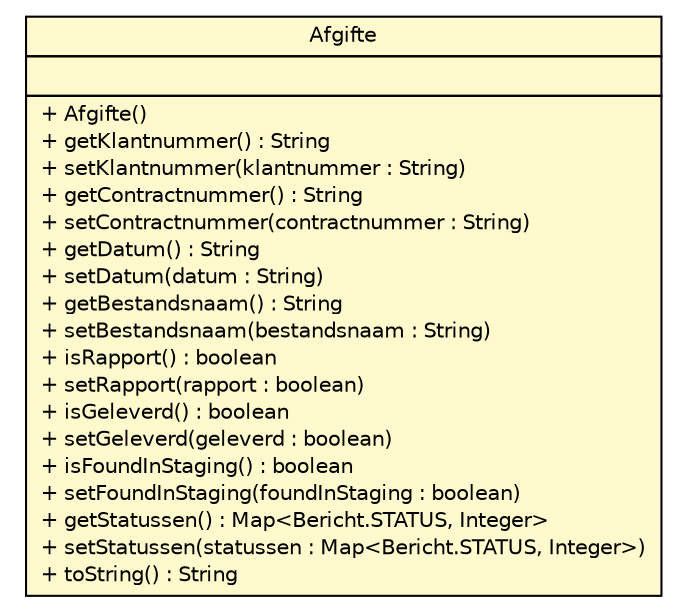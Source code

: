 #!/usr/local/bin/dot
#
# Class diagram 
# Generated by UMLGraph version R5_6-24-gf6e263 (http://www.umlgraph.org/)
#

digraph G {
	edge [fontname="Helvetica",fontsize=10,labelfontname="Helvetica",labelfontsize=10];
	node [fontname="Helvetica",fontsize=10,shape=plaintext];
	nodesep=0.25;
	ranksep=0.5;
	// nl.b3p.brmo.loader.checks.Afgifte
	c588 [label=<<table title="nl.b3p.brmo.loader.checks.Afgifte" border="0" cellborder="1" cellspacing="0" cellpadding="2" port="p" bgcolor="lemonChiffon" href="./Afgifte.html">
		<tr><td><table border="0" cellspacing="0" cellpadding="1">
<tr><td align="center" balign="center"> Afgifte </td></tr>
		</table></td></tr>
		<tr><td><table border="0" cellspacing="0" cellpadding="1">
<tr><td align="left" balign="left">  </td></tr>
		</table></td></tr>
		<tr><td><table border="0" cellspacing="0" cellpadding="1">
<tr><td align="left" balign="left"> + Afgifte() </td></tr>
<tr><td align="left" balign="left"> + getKlantnummer() : String </td></tr>
<tr><td align="left" balign="left"> + setKlantnummer(klantnummer : String) </td></tr>
<tr><td align="left" balign="left"> + getContractnummer() : String </td></tr>
<tr><td align="left" balign="left"> + setContractnummer(contractnummer : String) </td></tr>
<tr><td align="left" balign="left"> + getDatum() : String </td></tr>
<tr><td align="left" balign="left"> + setDatum(datum : String) </td></tr>
<tr><td align="left" balign="left"> + getBestandsnaam() : String </td></tr>
<tr><td align="left" balign="left"> + setBestandsnaam(bestandsnaam : String) </td></tr>
<tr><td align="left" balign="left"> + isRapport() : boolean </td></tr>
<tr><td align="left" balign="left"> + setRapport(rapport : boolean) </td></tr>
<tr><td align="left" balign="left"> + isGeleverd() : boolean </td></tr>
<tr><td align="left" balign="left"> + setGeleverd(geleverd : boolean) </td></tr>
<tr><td align="left" balign="left"> + isFoundInStaging() : boolean </td></tr>
<tr><td align="left" balign="left"> + setFoundInStaging(foundInStaging : boolean) </td></tr>
<tr><td align="left" balign="left"> + getStatussen() : Map&lt;Bericht.STATUS, Integer&gt; </td></tr>
<tr><td align="left" balign="left"> + setStatussen(statussen : Map&lt;Bericht.STATUS, Integer&gt;) </td></tr>
<tr><td align="left" balign="left"> + toString() : String </td></tr>
		</table></td></tr>
		</table>>, URL="./Afgifte.html", fontname="Helvetica", fontcolor="black", fontsize=10.0];
}

